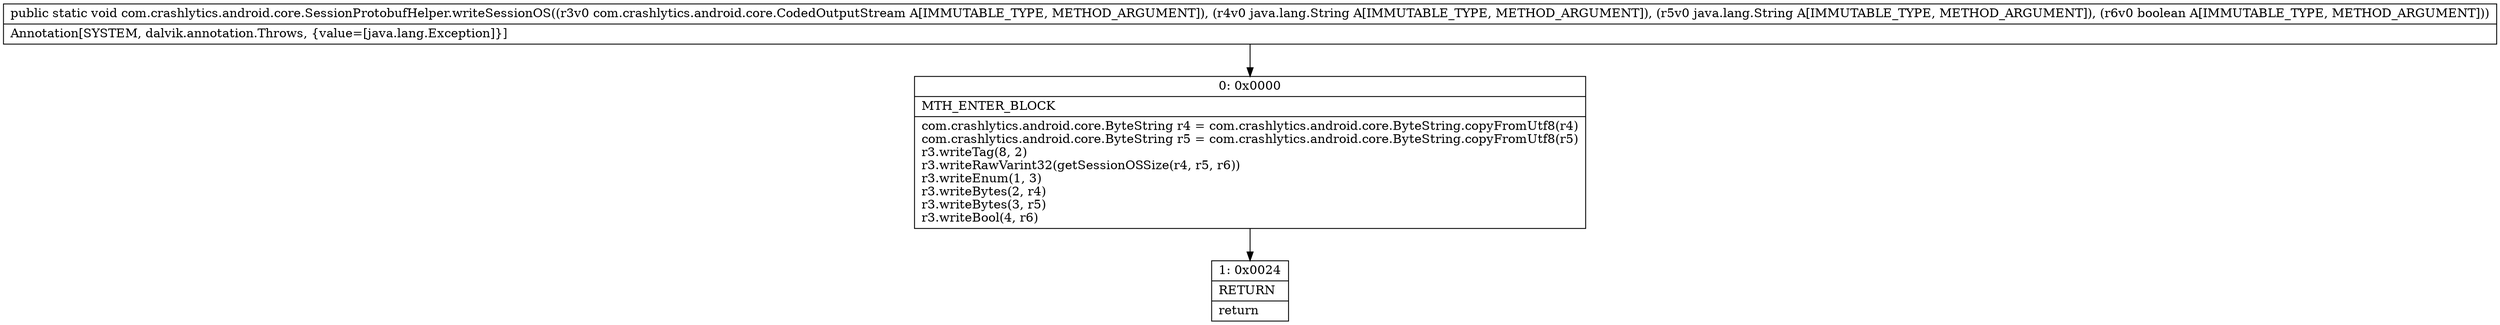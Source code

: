 digraph "CFG forcom.crashlytics.android.core.SessionProtobufHelper.writeSessionOS(Lcom\/crashlytics\/android\/core\/CodedOutputStream;Ljava\/lang\/String;Ljava\/lang\/String;Z)V" {
Node_0 [shape=record,label="{0\:\ 0x0000|MTH_ENTER_BLOCK\l|com.crashlytics.android.core.ByteString r4 = com.crashlytics.android.core.ByteString.copyFromUtf8(r4)\lcom.crashlytics.android.core.ByteString r5 = com.crashlytics.android.core.ByteString.copyFromUtf8(r5)\lr3.writeTag(8, 2)\lr3.writeRawVarint32(getSessionOSSize(r4, r5, r6))\lr3.writeEnum(1, 3)\lr3.writeBytes(2, r4)\lr3.writeBytes(3, r5)\lr3.writeBool(4, r6)\l}"];
Node_1 [shape=record,label="{1\:\ 0x0024|RETURN\l|return\l}"];
MethodNode[shape=record,label="{public static void com.crashlytics.android.core.SessionProtobufHelper.writeSessionOS((r3v0 com.crashlytics.android.core.CodedOutputStream A[IMMUTABLE_TYPE, METHOD_ARGUMENT]), (r4v0 java.lang.String A[IMMUTABLE_TYPE, METHOD_ARGUMENT]), (r5v0 java.lang.String A[IMMUTABLE_TYPE, METHOD_ARGUMENT]), (r6v0 boolean A[IMMUTABLE_TYPE, METHOD_ARGUMENT]))  | Annotation[SYSTEM, dalvik.annotation.Throws, \{value=[java.lang.Exception]\}]\l}"];
MethodNode -> Node_0;
Node_0 -> Node_1;
}

